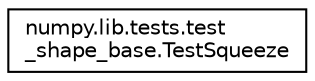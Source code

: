 digraph "Graphical Class Hierarchy"
{
 // LATEX_PDF_SIZE
  edge [fontname="Helvetica",fontsize="10",labelfontname="Helvetica",labelfontsize="10"];
  node [fontname="Helvetica",fontsize="10",shape=record];
  rankdir="LR";
  Node0 [label="numpy.lib.tests.test\l_shape_base.TestSqueeze",height=0.2,width=0.4,color="black", fillcolor="white", style="filled",URL="$classnumpy_1_1lib_1_1tests_1_1test__shape__base_1_1TestSqueeze.html",tooltip=" "];
}
